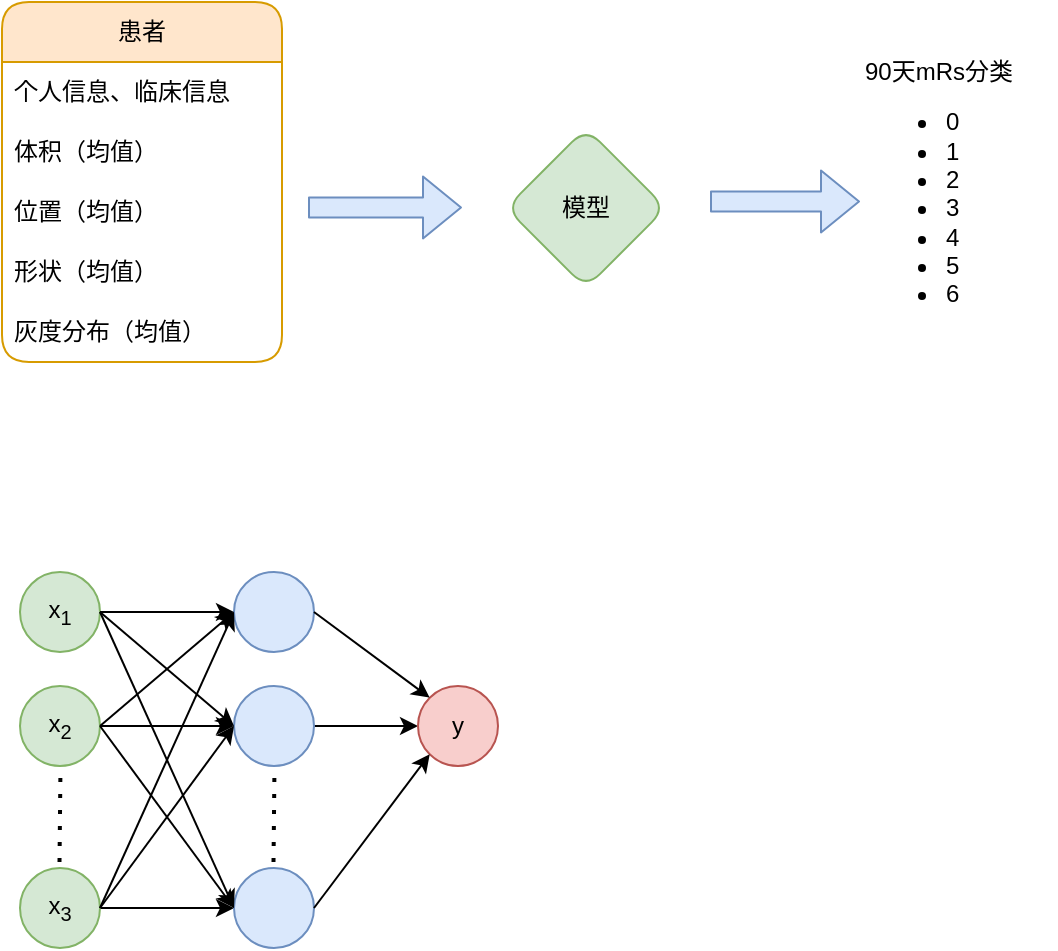 <mxfile version="21.8.2" type="device">
  <diagram name="第 1 页" id="1VBx7LnylhrdIk9yvdki">
    <mxGraphModel dx="553" dy="349" grid="0" gridSize="10" guides="1" tooltips="1" connect="1" arrows="1" fold="1" page="1" pageScale="1" pageWidth="827" pageHeight="1169" math="0" shadow="0">
      <root>
        <mxCell id="0" />
        <mxCell id="1" parent="0" />
        <mxCell id="wAFLhuTF4aF39CmM4Vys-15" value="患者" style="swimlane;fontStyle=0;childLayout=stackLayout;horizontal=1;startSize=30;horizontalStack=0;resizeParent=1;resizeParentMax=0;resizeLast=0;collapsible=1;marginBottom=0;whiteSpace=wrap;html=1;fillColor=#ffe6cc;strokeColor=#d79b00;rounded=1;" parent="1" vertex="1">
          <mxGeometry x="231" y="223" width="140" height="180" as="geometry" />
        </mxCell>
        <mxCell id="wAFLhuTF4aF39CmM4Vys-16" value="个人信息、临床信息" style="text;strokeColor=none;fillColor=none;align=left;verticalAlign=middle;spacingLeft=4;spacingRight=4;overflow=hidden;points=[[0,0.5],[1,0.5]];portConstraint=eastwest;rotatable=0;whiteSpace=wrap;html=1;rounded=1;" parent="wAFLhuTF4aF39CmM4Vys-15" vertex="1">
          <mxGeometry y="30" width="140" height="30" as="geometry" />
        </mxCell>
        <mxCell id="wAFLhuTF4aF39CmM4Vys-17" value="体积（均值）" style="text;strokeColor=none;fillColor=none;align=left;verticalAlign=middle;spacingLeft=4;spacingRight=4;overflow=hidden;points=[[0,0.5],[1,0.5]];portConstraint=eastwest;rotatable=0;whiteSpace=wrap;html=1;rounded=1;" parent="wAFLhuTF4aF39CmM4Vys-15" vertex="1">
          <mxGeometry y="60" width="140" height="30" as="geometry" />
        </mxCell>
        <mxCell id="wAFLhuTF4aF39CmM4Vys-18" value="位置（均值）" style="text;strokeColor=none;fillColor=none;align=left;verticalAlign=middle;spacingLeft=4;spacingRight=4;overflow=hidden;points=[[0,0.5],[1,0.5]];portConstraint=eastwest;rotatable=0;whiteSpace=wrap;html=1;rounded=1;" parent="wAFLhuTF4aF39CmM4Vys-15" vertex="1">
          <mxGeometry y="90" width="140" height="30" as="geometry" />
        </mxCell>
        <mxCell id="wAFLhuTF4aF39CmM4Vys-19" value="形状（均值）" style="text;strokeColor=none;fillColor=none;align=left;verticalAlign=middle;spacingLeft=4;spacingRight=4;overflow=hidden;points=[[0,0.5],[1,0.5]];portConstraint=eastwest;rotatable=0;whiteSpace=wrap;html=1;rounded=1;" parent="wAFLhuTF4aF39CmM4Vys-15" vertex="1">
          <mxGeometry y="120" width="140" height="30" as="geometry" />
        </mxCell>
        <mxCell id="wAFLhuTF4aF39CmM4Vys-20" value="灰度分布（均值）" style="text;strokeColor=none;fillColor=none;align=left;verticalAlign=middle;spacingLeft=4;spacingRight=4;overflow=hidden;points=[[0,0.5],[1,0.5]];portConstraint=eastwest;rotatable=0;whiteSpace=wrap;html=1;rounded=1;" parent="wAFLhuTF4aF39CmM4Vys-15" vertex="1">
          <mxGeometry y="150" width="140" height="30" as="geometry" />
        </mxCell>
        <mxCell id="wAFLhuTF4aF39CmM4Vys-21" value="" style="shape=flexArrow;endArrow=classic;html=1;rounded=1;fillColor=#dae8fc;strokeColor=#6c8ebf;" parent="1" edge="1">
          <mxGeometry width="50" height="50" relative="1" as="geometry">
            <mxPoint x="384" y="325.71" as="sourcePoint" />
            <mxPoint x="461" y="325.71" as="targetPoint" />
          </mxGeometry>
        </mxCell>
        <mxCell id="wAFLhuTF4aF39CmM4Vys-23" value="模型" style="rhombus;whiteSpace=wrap;html=1;fillColor=#d5e8d4;strokeColor=#82b366;rounded=1;" parent="1" vertex="1">
          <mxGeometry x="483" y="286" width="80" height="80" as="geometry" />
        </mxCell>
        <mxCell id="wAFLhuTF4aF39CmM4Vys-24" value="&lt;ul&gt;&lt;li&gt;0&lt;/li&gt;&lt;li&gt;1&lt;/li&gt;&lt;li&gt;2&lt;/li&gt;&lt;li&gt;3&lt;/li&gt;&lt;li&gt;4&lt;/li&gt;&lt;li&gt;5&lt;/li&gt;&lt;li&gt;6&lt;/li&gt;&lt;/ul&gt;" style="text;strokeColor=none;fillColor=none;html=1;whiteSpace=wrap;verticalAlign=middle;overflow=hidden;rounded=1;" parent="1" vertex="1">
          <mxGeometry x="661" y="261" width="97" height="130" as="geometry" />
        </mxCell>
        <mxCell id="wAFLhuTF4aF39CmM4Vys-25" value="" style="shape=flexArrow;endArrow=classic;html=1;rounded=1;fillColor=#dae8fc;strokeColor=#6c8ebf;" parent="1" edge="1">
          <mxGeometry width="50" height="50" relative="1" as="geometry">
            <mxPoint x="585" y="322.71" as="sourcePoint" />
            <mxPoint x="660" y="322.71" as="targetPoint" />
          </mxGeometry>
        </mxCell>
        <mxCell id="wAFLhuTF4aF39CmM4Vys-26" value="90天mRs分类" style="text;html=1;align=center;verticalAlign=middle;resizable=0;points=[];autosize=1;strokeColor=none;fillColor=none;rounded=1;" parent="1" vertex="1">
          <mxGeometry x="653" y="245" width="92" height="26" as="geometry" />
        </mxCell>
        <mxCell id="p-GZI17a_kl7PWtjI47f-1" value="x&lt;sub&gt;1&lt;/sub&gt;" style="ellipse;whiteSpace=wrap;html=1;aspect=fixed;rounded=1;fillColor=#d5e8d4;strokeColor=#82b366;" vertex="1" parent="1">
          <mxGeometry x="240" y="508" width="40" height="40" as="geometry" />
        </mxCell>
        <mxCell id="p-GZI17a_kl7PWtjI47f-3" value="x&lt;sub&gt;2&lt;/sub&gt;" style="ellipse;whiteSpace=wrap;html=1;aspect=fixed;rounded=1;fillColor=#d5e8d4;strokeColor=#82b366;" vertex="1" parent="1">
          <mxGeometry x="240" y="565" width="40" height="40" as="geometry" />
        </mxCell>
        <mxCell id="p-GZI17a_kl7PWtjI47f-38" style="edgeStyle=orthogonalEdgeStyle;rounded=0;orthogonalLoop=1;jettySize=auto;html=1;exitX=1;exitY=0.5;exitDx=0;exitDy=0;" edge="1" parent="1" source="p-GZI17a_kl7PWtjI47f-4" target="p-GZI17a_kl7PWtjI47f-30">
          <mxGeometry relative="1" as="geometry" />
        </mxCell>
        <mxCell id="p-GZI17a_kl7PWtjI47f-4" value="x&lt;sub&gt;3&lt;/sub&gt;" style="ellipse;whiteSpace=wrap;html=1;aspect=fixed;rounded=1;fillColor=#d5e8d4;strokeColor=#82b366;" vertex="1" parent="1">
          <mxGeometry x="240" y="656" width="40" height="40" as="geometry" />
        </mxCell>
        <mxCell id="p-GZI17a_kl7PWtjI47f-6" value="" style="endArrow=none;dashed=1;html=1;dashPattern=1 3;strokeWidth=2;rounded=1;" edge="1" parent="1">
          <mxGeometry width="50" height="50" relative="1" as="geometry">
            <mxPoint x="259.75" y="653" as="sourcePoint" />
            <mxPoint x="260.25" y="605" as="targetPoint" />
          </mxGeometry>
        </mxCell>
        <mxCell id="p-GZI17a_kl7PWtjI47f-28" value="" style="ellipse;whiteSpace=wrap;html=1;aspect=fixed;rounded=1;fillColor=#dae8fc;strokeColor=#6c8ebf;" vertex="1" parent="1">
          <mxGeometry x="347" y="508" width="40" height="40" as="geometry" />
        </mxCell>
        <mxCell id="p-GZI17a_kl7PWtjI47f-44" style="edgeStyle=orthogonalEdgeStyle;rounded=0;orthogonalLoop=1;jettySize=auto;html=1;exitX=1;exitY=0.5;exitDx=0;exitDy=0;" edge="1" parent="1" source="p-GZI17a_kl7PWtjI47f-29" target="p-GZI17a_kl7PWtjI47f-43">
          <mxGeometry relative="1" as="geometry" />
        </mxCell>
        <mxCell id="p-GZI17a_kl7PWtjI47f-29" value="" style="ellipse;whiteSpace=wrap;html=1;aspect=fixed;rounded=1;fillColor=#dae8fc;strokeColor=#6c8ebf;" vertex="1" parent="1">
          <mxGeometry x="347" y="565" width="40" height="40" as="geometry" />
        </mxCell>
        <mxCell id="p-GZI17a_kl7PWtjI47f-30" value="" style="ellipse;whiteSpace=wrap;html=1;aspect=fixed;rounded=1;fillColor=#dae8fc;strokeColor=#6c8ebf;" vertex="1" parent="1">
          <mxGeometry x="347" y="656" width="40" height="40" as="geometry" />
        </mxCell>
        <mxCell id="p-GZI17a_kl7PWtjI47f-31" value="" style="endArrow=none;dashed=1;html=1;dashPattern=1 3;strokeWidth=2;rounded=1;" edge="1" parent="1">
          <mxGeometry width="50" height="50" relative="1" as="geometry">
            <mxPoint x="366.75" y="653" as="sourcePoint" />
            <mxPoint x="367.25" y="605" as="targetPoint" />
          </mxGeometry>
        </mxCell>
        <mxCell id="p-GZI17a_kl7PWtjI47f-32" value="" style="endArrow=classic;html=1;rounded=0;entryX=0;entryY=0.5;entryDx=0;entryDy=0;exitX=1;exitY=0.5;exitDx=0;exitDy=0;jumpStyle=none;" edge="1" parent="1" source="p-GZI17a_kl7PWtjI47f-1" target="p-GZI17a_kl7PWtjI47f-28">
          <mxGeometry width="50" height="50" relative="1" as="geometry">
            <mxPoint x="287" y="520" as="sourcePoint" />
            <mxPoint x="337" y="470" as="targetPoint" />
          </mxGeometry>
        </mxCell>
        <mxCell id="p-GZI17a_kl7PWtjI47f-33" value="" style="endArrow=classic;html=1;rounded=0;exitX=1;exitY=0.5;exitDx=0;exitDy=0;entryX=0;entryY=0.5;entryDx=0;entryDy=0;" edge="1" parent="1" source="p-GZI17a_kl7PWtjI47f-1" target="p-GZI17a_kl7PWtjI47f-29">
          <mxGeometry width="50" height="50" relative="1" as="geometry">
            <mxPoint x="452" y="570" as="sourcePoint" />
            <mxPoint x="502" y="520" as="targetPoint" />
          </mxGeometry>
        </mxCell>
        <mxCell id="p-GZI17a_kl7PWtjI47f-34" value="" style="endArrow=classic;html=1;rounded=0;exitX=1;exitY=0.5;exitDx=0;exitDy=0;entryX=0;entryY=0.5;entryDx=0;entryDy=0;" edge="1" parent="1" source="p-GZI17a_kl7PWtjI47f-1" target="p-GZI17a_kl7PWtjI47f-30">
          <mxGeometry width="50" height="50" relative="1" as="geometry">
            <mxPoint x="411" y="552" as="sourcePoint" />
            <mxPoint x="461" y="502" as="targetPoint" />
          </mxGeometry>
        </mxCell>
        <mxCell id="p-GZI17a_kl7PWtjI47f-35" value="" style="endArrow=classic;html=1;rounded=0;exitX=1;exitY=0.5;exitDx=0;exitDy=0;entryX=0;entryY=0.5;entryDx=0;entryDy=0;" edge="1" parent="1" source="p-GZI17a_kl7PWtjI47f-3" target="p-GZI17a_kl7PWtjI47f-28">
          <mxGeometry width="50" height="50" relative="1" as="geometry">
            <mxPoint x="419" y="597" as="sourcePoint" />
            <mxPoint x="469" y="547" as="targetPoint" />
          </mxGeometry>
        </mxCell>
        <mxCell id="p-GZI17a_kl7PWtjI47f-36" value="" style="endArrow=classic;html=1;rounded=0;exitX=1;exitY=0.5;exitDx=0;exitDy=0;entryX=0;entryY=0.5;entryDx=0;entryDy=0;" edge="1" parent="1" source="p-GZI17a_kl7PWtjI47f-3" target="p-GZI17a_kl7PWtjI47f-29">
          <mxGeometry width="50" height="50" relative="1" as="geometry">
            <mxPoint x="410" y="639" as="sourcePoint" />
            <mxPoint x="460" y="589" as="targetPoint" />
          </mxGeometry>
        </mxCell>
        <mxCell id="p-GZI17a_kl7PWtjI47f-37" value="" style="endArrow=classic;html=1;rounded=0;exitX=1;exitY=0.5;exitDx=0;exitDy=0;entryX=0;entryY=0.5;entryDx=0;entryDy=0;" edge="1" parent="1" source="p-GZI17a_kl7PWtjI47f-3" target="p-GZI17a_kl7PWtjI47f-30">
          <mxGeometry width="50" height="50" relative="1" as="geometry">
            <mxPoint x="449" y="633" as="sourcePoint" />
            <mxPoint x="499" y="583" as="targetPoint" />
          </mxGeometry>
        </mxCell>
        <mxCell id="p-GZI17a_kl7PWtjI47f-40" value="" style="endArrow=classic;html=1;rounded=0;exitX=1;exitY=0.5;exitDx=0;exitDy=0;entryX=0;entryY=0.5;entryDx=0;entryDy=0;" edge="1" parent="1" source="p-GZI17a_kl7PWtjI47f-4" target="p-GZI17a_kl7PWtjI47f-29">
          <mxGeometry width="50" height="50" relative="1" as="geometry">
            <mxPoint x="459" y="646" as="sourcePoint" />
            <mxPoint x="509" y="596" as="targetPoint" />
          </mxGeometry>
        </mxCell>
        <mxCell id="p-GZI17a_kl7PWtjI47f-41" value="" style="endArrow=classic;html=1;rounded=0;exitX=1;exitY=0.5;exitDx=0;exitDy=0;entryX=0;entryY=0.5;entryDx=0;entryDy=0;" edge="1" parent="1" source="p-GZI17a_kl7PWtjI47f-4" target="p-GZI17a_kl7PWtjI47f-28">
          <mxGeometry width="50" height="50" relative="1" as="geometry">
            <mxPoint x="442" y="643" as="sourcePoint" />
            <mxPoint x="492" y="593" as="targetPoint" />
          </mxGeometry>
        </mxCell>
        <mxCell id="p-GZI17a_kl7PWtjI47f-43" value="y" style="ellipse;whiteSpace=wrap;html=1;aspect=fixed;rounded=1;fillColor=#f8cecc;strokeColor=#b85450;" vertex="1" parent="1">
          <mxGeometry x="439" y="565" width="40" height="40" as="geometry" />
        </mxCell>
        <mxCell id="p-GZI17a_kl7PWtjI47f-45" value="" style="endArrow=classic;html=1;rounded=0;exitX=1;exitY=0.5;exitDx=0;exitDy=0;entryX=0;entryY=0;entryDx=0;entryDy=0;" edge="1" parent="1" source="p-GZI17a_kl7PWtjI47f-28" target="p-GZI17a_kl7PWtjI47f-43">
          <mxGeometry width="50" height="50" relative="1" as="geometry">
            <mxPoint x="413" y="520" as="sourcePoint" />
            <mxPoint x="463" y="470" as="targetPoint" />
          </mxGeometry>
        </mxCell>
        <mxCell id="p-GZI17a_kl7PWtjI47f-46" value="" style="endArrow=classic;html=1;rounded=0;exitX=1;exitY=0.5;exitDx=0;exitDy=0;entryX=0;entryY=1;entryDx=0;entryDy=0;" edge="1" parent="1" source="p-GZI17a_kl7PWtjI47f-30" target="p-GZI17a_kl7PWtjI47f-43">
          <mxGeometry width="50" height="50" relative="1" as="geometry">
            <mxPoint x="417" y="682" as="sourcePoint" />
            <mxPoint x="467" y="632" as="targetPoint" />
          </mxGeometry>
        </mxCell>
      </root>
    </mxGraphModel>
  </diagram>
</mxfile>
